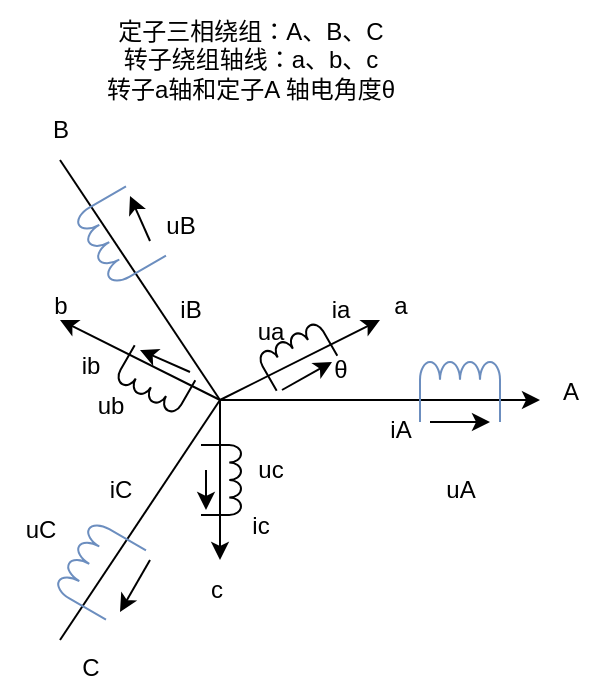 <mxfile version="26.0.11" pages="3">
  <diagram name="第 1 页" id="qKmIUasDicPMSTGGBdCc">
    <mxGraphModel dx="954" dy="558" grid="1" gridSize="10" guides="1" tooltips="1" connect="1" arrows="1" fold="1" page="1" pageScale="1" pageWidth="1169" pageHeight="827" math="0" shadow="0">
      <root>
        <mxCell id="0" />
        <mxCell id="1" parent="0" />
        <mxCell id="bXXNTigY4wrS9q08A0IP-9" value="" style="endArrow=classic;html=1;rounded=0;endFill=1;" edge="1" parent="1">
          <mxGeometry width="50" height="50" relative="1" as="geometry">
            <mxPoint x="240" y="280" as="sourcePoint" />
            <mxPoint x="400" y="280" as="targetPoint" />
          </mxGeometry>
        </mxCell>
        <mxCell id="bXXNTigY4wrS9q08A0IP-10" value="" style="endArrow=none;html=1;rounded=0;" edge="1" parent="1">
          <mxGeometry width="50" height="50" relative="1" as="geometry">
            <mxPoint x="240" y="280" as="sourcePoint" />
            <mxPoint x="160" y="160" as="targetPoint" />
          </mxGeometry>
        </mxCell>
        <mxCell id="bXXNTigY4wrS9q08A0IP-11" value="" style="endArrow=none;html=1;rounded=0;" edge="1" parent="1">
          <mxGeometry width="50" height="50" relative="1" as="geometry">
            <mxPoint x="240" y="280" as="sourcePoint" />
            <mxPoint x="160" y="400" as="targetPoint" />
          </mxGeometry>
        </mxCell>
        <mxCell id="bXXNTigY4wrS9q08A0IP-12" value="A" style="text;html=1;align=center;verticalAlign=middle;resizable=0;points=[];autosize=1;strokeColor=none;fillColor=none;" vertex="1" parent="1">
          <mxGeometry x="400" y="261" width="30" height="30" as="geometry" />
        </mxCell>
        <mxCell id="bXXNTigY4wrS9q08A0IP-13" value="B" style="text;html=1;align=center;verticalAlign=middle;resizable=0;points=[];autosize=1;strokeColor=none;fillColor=none;" vertex="1" parent="1">
          <mxGeometry x="145" y="130" width="30" height="30" as="geometry" />
        </mxCell>
        <mxCell id="bXXNTigY4wrS9q08A0IP-14" value="C" style="text;html=1;align=center;verticalAlign=middle;resizable=0;points=[];autosize=1;strokeColor=none;fillColor=none;" vertex="1" parent="1">
          <mxGeometry x="160" y="399" width="30" height="30" as="geometry" />
        </mxCell>
        <mxCell id="bXXNTigY4wrS9q08A0IP-15" value="" style="endArrow=classic;html=1;rounded=0;" edge="1" parent="1">
          <mxGeometry width="50" height="50" relative="1" as="geometry">
            <mxPoint x="240" y="280" as="sourcePoint" />
            <mxPoint x="320" y="240" as="targetPoint" />
          </mxGeometry>
        </mxCell>
        <mxCell id="bXXNTigY4wrS9q08A0IP-16" value="" style="endArrow=classic;html=1;rounded=0;" edge="1" parent="1">
          <mxGeometry width="50" height="50" relative="1" as="geometry">
            <mxPoint x="240" y="280" as="sourcePoint" />
            <mxPoint x="240" y="360" as="targetPoint" />
          </mxGeometry>
        </mxCell>
        <mxCell id="bXXNTigY4wrS9q08A0IP-17" value="" style="endArrow=classic;html=1;rounded=0;" edge="1" parent="1">
          <mxGeometry width="50" height="50" relative="1" as="geometry">
            <mxPoint x="240" y="280" as="sourcePoint" />
            <mxPoint x="160" y="240" as="targetPoint" />
          </mxGeometry>
        </mxCell>
        <mxCell id="bXXNTigY4wrS9q08A0IP-18" value="a" style="text;html=1;align=center;verticalAlign=middle;resizable=0;points=[];autosize=1;strokeColor=none;fillColor=none;" vertex="1" parent="1">
          <mxGeometry x="315" y="218" width="30" height="30" as="geometry" />
        </mxCell>
        <mxCell id="bXXNTigY4wrS9q08A0IP-19" value="b" style="text;html=1;align=center;verticalAlign=middle;resizable=0;points=[];autosize=1;strokeColor=none;fillColor=none;" vertex="1" parent="1">
          <mxGeometry x="145" y="218" width="30" height="30" as="geometry" />
        </mxCell>
        <mxCell id="bXXNTigY4wrS9q08A0IP-20" value="c" style="text;html=1;align=center;verticalAlign=middle;resizable=0;points=[];autosize=1;strokeColor=none;fillColor=none;" vertex="1" parent="1">
          <mxGeometry x="223" y="360" width="30" height="30" as="geometry" />
        </mxCell>
        <mxCell id="bXXNTigY4wrS9q08A0IP-21" value="" style="pointerEvents=1;verticalLabelPosition=bottom;shadow=0;dashed=0;align=center;html=1;verticalAlign=top;shape=mxgraph.electrical.inductors.inductor;fillColor=#dae8fc;strokeColor=#6c8ebf;" vertex="1" parent="1">
          <mxGeometry x="340" y="261" width="40" height="30" as="geometry" />
        </mxCell>
        <mxCell id="bXXNTigY4wrS9q08A0IP-22" value="" style="pointerEvents=1;verticalLabelPosition=bottom;shadow=0;dashed=0;align=center;html=1;verticalAlign=top;shape=mxgraph.electrical.inductors.inductor;direction=north;rotation=-30;fillColor=#dae8fc;strokeColor=#6c8ebf;" vertex="1" parent="1">
          <mxGeometry x="175" y="178" width="30" height="40" as="geometry" />
        </mxCell>
        <mxCell id="bXXNTigY4wrS9q08A0IP-26" value="" style="pointerEvents=1;verticalLabelPosition=bottom;shadow=0;dashed=0;align=center;html=1;verticalAlign=top;shape=mxgraph.electrical.inductors.inductor;rotation=-60;fillColor=#dae8fc;strokeColor=#6c8ebf;" vertex="1" parent="1">
          <mxGeometry x="160" y="350" width="40" height="30" as="geometry" />
        </mxCell>
        <mxCell id="bXXNTigY4wrS9q08A0IP-27" value="iA" style="text;html=1;align=center;verticalAlign=middle;resizable=0;points=[];autosize=1;strokeColor=none;fillColor=none;" vertex="1" parent="1">
          <mxGeometry x="315" y="280" width="30" height="30" as="geometry" />
        </mxCell>
        <mxCell id="bXXNTigY4wrS9q08A0IP-28" value="" style="endArrow=classic;html=1;rounded=0;" edge="1" parent="1">
          <mxGeometry width="50" height="50" relative="1" as="geometry">
            <mxPoint x="345" y="291" as="sourcePoint" />
            <mxPoint x="375" y="291" as="targetPoint" />
          </mxGeometry>
        </mxCell>
        <mxCell id="bXXNTigY4wrS9q08A0IP-29" value="uA" style="text;html=1;align=center;verticalAlign=middle;resizable=0;points=[];autosize=1;strokeColor=none;fillColor=none;" vertex="1" parent="1">
          <mxGeometry x="340" y="310" width="40" height="30" as="geometry" />
        </mxCell>
        <mxCell id="bXXNTigY4wrS9q08A0IP-30" value="iB" style="text;html=1;align=center;verticalAlign=middle;resizable=0;points=[];autosize=1;strokeColor=none;fillColor=none;" vertex="1" parent="1">
          <mxGeometry x="210" y="220" width="30" height="30" as="geometry" />
        </mxCell>
        <mxCell id="bXXNTigY4wrS9q08A0IP-31" value="uB" style="text;html=1;align=center;verticalAlign=middle;resizable=0;points=[];autosize=1;strokeColor=none;fillColor=none;" vertex="1" parent="1">
          <mxGeometry x="200" y="178" width="40" height="30" as="geometry" />
        </mxCell>
        <mxCell id="bXXNTigY4wrS9q08A0IP-32" value="" style="endArrow=classic;html=1;rounded=0;" edge="1" parent="1">
          <mxGeometry width="50" height="50" relative="1" as="geometry">
            <mxPoint x="205" y="200.5" as="sourcePoint" />
            <mxPoint x="195" y="178" as="targetPoint" />
          </mxGeometry>
        </mxCell>
        <mxCell id="bXXNTigY4wrS9q08A0IP-33" value="uC" style="text;html=1;align=center;verticalAlign=middle;resizable=0;points=[];autosize=1;strokeColor=none;fillColor=none;" vertex="1" parent="1">
          <mxGeometry x="130" y="330" width="40" height="30" as="geometry" />
        </mxCell>
        <mxCell id="bXXNTigY4wrS9q08A0IP-34" value="iC" style="text;html=1;align=center;verticalAlign=middle;resizable=0;points=[];autosize=1;strokeColor=none;fillColor=none;" vertex="1" parent="1">
          <mxGeometry x="175" y="310" width="30" height="30" as="geometry" />
        </mxCell>
        <mxCell id="bXXNTigY4wrS9q08A0IP-35" value="" style="endArrow=classic;html=1;rounded=0;" edge="1" parent="1">
          <mxGeometry width="50" height="50" relative="1" as="geometry">
            <mxPoint x="205" y="360" as="sourcePoint" />
            <mxPoint x="190" y="386" as="targetPoint" />
          </mxGeometry>
        </mxCell>
        <mxCell id="bXXNTigY4wrS9q08A0IP-36" value="θ" style="text;html=1;align=center;verticalAlign=middle;resizable=0;points=[];autosize=1;strokeColor=none;fillColor=none;" vertex="1" parent="1">
          <mxGeometry x="285" y="250" width="30" height="30" as="geometry" />
        </mxCell>
        <mxCell id="bXXNTigY4wrS9q08A0IP-37" value="" style="pointerEvents=1;verticalLabelPosition=bottom;shadow=0;dashed=0;align=center;html=1;verticalAlign=top;shape=mxgraph.electrical.inductors.inductor;rotation=-30;" vertex="1" parent="1">
          <mxGeometry x="261.0" y="248" width="35" height="20" as="geometry" />
        </mxCell>
        <mxCell id="bXXNTigY4wrS9q08A0IP-39" value="" style="endArrow=classic;html=1;rounded=0;" edge="1" parent="1">
          <mxGeometry width="50" height="50" relative="1" as="geometry">
            <mxPoint x="271" y="275" as="sourcePoint" />
            <mxPoint x="296" y="261" as="targetPoint" />
          </mxGeometry>
        </mxCell>
        <mxCell id="bXXNTigY4wrS9q08A0IP-40" value="ia" style="text;html=1;align=center;verticalAlign=middle;resizable=0;points=[];autosize=1;strokeColor=none;fillColor=none;" vertex="1" parent="1">
          <mxGeometry x="285" y="220" width="30" height="30" as="geometry" />
        </mxCell>
        <mxCell id="bXXNTigY4wrS9q08A0IP-41" value="ua" style="text;html=1;align=center;verticalAlign=middle;resizable=0;points=[];autosize=1;strokeColor=none;fillColor=none;" vertex="1" parent="1">
          <mxGeometry x="245" y="231" width="40" height="30" as="geometry" />
        </mxCell>
        <mxCell id="bXXNTigY4wrS9q08A0IP-42" value="" style="pointerEvents=1;verticalLabelPosition=bottom;shadow=0;dashed=0;align=center;html=1;verticalAlign=top;shape=mxgraph.electrical.inductors.inductor;rotation=-150;" vertex="1" parent="1">
          <mxGeometry x="190.0" y="260" width="35" height="20" as="geometry" />
        </mxCell>
        <mxCell id="bXXNTigY4wrS9q08A0IP-43" value="ib" style="text;html=1;align=center;verticalAlign=middle;resizable=0;points=[];autosize=1;strokeColor=none;fillColor=none;" vertex="1" parent="1">
          <mxGeometry x="160" y="248" width="30" height="30" as="geometry" />
        </mxCell>
        <mxCell id="bXXNTigY4wrS9q08A0IP-44" value="" style="endArrow=classic;html=1;rounded=0;" edge="1" parent="1">
          <mxGeometry width="50" height="50" relative="1" as="geometry">
            <mxPoint x="225" y="266" as="sourcePoint" />
            <mxPoint x="200" y="255" as="targetPoint" />
          </mxGeometry>
        </mxCell>
        <mxCell id="bXXNTigY4wrS9q08A0IP-45" value="ub" style="text;html=1;align=center;verticalAlign=middle;resizable=0;points=[];autosize=1;strokeColor=none;fillColor=none;" vertex="1" parent="1">
          <mxGeometry x="165" y="268" width="40" height="30" as="geometry" />
        </mxCell>
        <mxCell id="bXXNTigY4wrS9q08A0IP-46" value="" style="pointerEvents=1;verticalLabelPosition=bottom;shadow=0;dashed=0;align=center;html=1;verticalAlign=top;shape=mxgraph.electrical.inductors.inductor;rotation=90;" vertex="1" parent="1">
          <mxGeometry x="223.0" y="310" width="35" height="20" as="geometry" />
        </mxCell>
        <mxCell id="bXXNTigY4wrS9q08A0IP-47" value="ic" style="text;html=1;align=center;verticalAlign=middle;resizable=0;points=[];autosize=1;strokeColor=none;fillColor=none;" vertex="1" parent="1">
          <mxGeometry x="245" y="328" width="30" height="30" as="geometry" />
        </mxCell>
        <mxCell id="bXXNTigY4wrS9q08A0IP-48" value="" style="endArrow=classic;html=1;rounded=0;" edge="1" parent="1">
          <mxGeometry width="50" height="50" relative="1" as="geometry">
            <mxPoint x="233" y="315" as="sourcePoint" />
            <mxPoint x="233" y="335" as="targetPoint" />
          </mxGeometry>
        </mxCell>
        <mxCell id="bXXNTigY4wrS9q08A0IP-49" value="uc" style="text;html=1;align=center;verticalAlign=middle;resizable=0;points=[];autosize=1;strokeColor=none;fillColor=none;" vertex="1" parent="1">
          <mxGeometry x="245" y="300" width="40" height="30" as="geometry" />
        </mxCell>
        <mxCell id="bXXNTigY4wrS9q08A0IP-50" value="定子三相绕组：A、B、C&lt;div&gt;转子绕组轴线：a、b、c&lt;/div&gt;&lt;div&gt;转子a轴和定子A 轴电角度θ&lt;/div&gt;" style="text;html=1;align=center;verticalAlign=middle;resizable=0;points=[];autosize=1;strokeColor=none;fillColor=none;" vertex="1" parent="1">
          <mxGeometry x="170" y="80" width="170" height="60" as="geometry" />
        </mxCell>
      </root>
    </mxGraphModel>
  </diagram>
  <diagram id="1Ogcmd2gPMND3t5WthsU" name="三相坐标系和两相坐标系物理模型">
    <mxGraphModel dx="954" dy="558" grid="0" gridSize="10" guides="1" tooltips="1" connect="1" arrows="1" fold="1" page="1" pageScale="1" pageWidth="1169" pageHeight="827" math="0" shadow="0">
      <root>
        <mxCell id="0" />
        <mxCell id="1" parent="0" />
        <mxCell id="ZLwuyjJdC2GLrTTPnblI-1" value="" style="endArrow=classic;html=1;rounded=0;endFill=1;" edge="1" parent="1">
          <mxGeometry width="50" height="50" relative="1" as="geometry">
            <mxPoint x="240" y="280" as="sourcePoint" />
            <mxPoint x="400" y="280" as="targetPoint" />
          </mxGeometry>
        </mxCell>
        <mxCell id="ZLwuyjJdC2GLrTTPnblI-2" value="" style="endArrow=none;html=1;rounded=0;" edge="1" parent="1">
          <mxGeometry width="50" height="50" relative="1" as="geometry">
            <mxPoint x="240" y="280" as="sourcePoint" />
            <mxPoint x="160" y="160" as="targetPoint" />
          </mxGeometry>
        </mxCell>
        <mxCell id="ZLwuyjJdC2GLrTTPnblI-3" value="" style="endArrow=none;html=1;rounded=0;" edge="1" parent="1">
          <mxGeometry width="50" height="50" relative="1" as="geometry">
            <mxPoint x="240" y="280" as="sourcePoint" />
            <mxPoint x="160" y="400" as="targetPoint" />
          </mxGeometry>
        </mxCell>
        <mxCell id="ZLwuyjJdC2GLrTTPnblI-4" value="A" style="text;html=1;align=center;verticalAlign=middle;resizable=0;points=[];autosize=1;strokeColor=none;fillColor=none;" vertex="1" parent="1">
          <mxGeometry x="400" y="261" width="30" height="30" as="geometry" />
        </mxCell>
        <mxCell id="ZLwuyjJdC2GLrTTPnblI-5" value="B" style="text;html=1;align=center;verticalAlign=middle;resizable=0;points=[];autosize=1;strokeColor=none;fillColor=none;" vertex="1" parent="1">
          <mxGeometry x="145" y="130" width="30" height="30" as="geometry" />
        </mxCell>
        <mxCell id="ZLwuyjJdC2GLrTTPnblI-12" value="" style="pointerEvents=1;verticalLabelPosition=bottom;shadow=0;dashed=0;align=center;html=1;verticalAlign=top;shape=mxgraph.electrical.inductors.inductor;fillColor=#dae8fc;strokeColor=#6c8ebf;" vertex="1" parent="1">
          <mxGeometry x="340" y="261" width="40" height="30" as="geometry" />
        </mxCell>
        <mxCell id="ZLwuyjJdC2GLrTTPnblI-13" value="" style="pointerEvents=1;verticalLabelPosition=bottom;shadow=0;dashed=0;align=center;html=1;verticalAlign=top;shape=mxgraph.electrical.inductors.inductor;direction=north;rotation=-30;fillColor=#dae8fc;strokeColor=#6c8ebf;" vertex="1" parent="1">
          <mxGeometry x="175" y="178" width="30" height="40" as="geometry" />
        </mxCell>
        <mxCell id="ZLwuyjJdC2GLrTTPnblI-14" value="" style="pointerEvents=1;verticalLabelPosition=bottom;shadow=0;dashed=0;align=center;html=1;verticalAlign=top;shape=mxgraph.electrical.inductors.inductor;rotation=-60;fillColor=#dae8fc;strokeColor=#6c8ebf;" vertex="1" parent="1">
          <mxGeometry x="160" y="350" width="40" height="30" as="geometry" />
        </mxCell>
        <mxCell id="ZLwuyjJdC2GLrTTPnblI-15" value="iA" style="text;html=1;align=center;verticalAlign=middle;resizable=0;points=[];autosize=1;strokeColor=none;fillColor=none;" vertex="1" parent="1">
          <mxGeometry x="315" y="280" width="30" height="30" as="geometry" />
        </mxCell>
        <mxCell id="ZLwuyjJdC2GLrTTPnblI-16" value="" style="endArrow=classic;html=1;rounded=0;" edge="1" parent="1">
          <mxGeometry width="50" height="50" relative="1" as="geometry">
            <mxPoint x="345" y="291" as="sourcePoint" />
            <mxPoint x="375" y="291" as="targetPoint" />
          </mxGeometry>
        </mxCell>
        <mxCell id="ZLwuyjJdC2GLrTTPnblI-17" value="uA" style="text;html=1;align=center;verticalAlign=middle;resizable=0;points=[];autosize=1;strokeColor=none;fillColor=none;" vertex="1" parent="1">
          <mxGeometry x="340" y="291" width="40" height="30" as="geometry" />
        </mxCell>
        <mxCell id="ZLwuyjJdC2GLrTTPnblI-18" value="iB" style="text;html=1;align=center;verticalAlign=middle;resizable=0;points=[];autosize=1;strokeColor=none;fillColor=none;" vertex="1" parent="1">
          <mxGeometry x="150" y="200" width="30" height="30" as="geometry" />
        </mxCell>
        <mxCell id="ZLwuyjJdC2GLrTTPnblI-19" value="uB" style="text;html=1;align=center;verticalAlign=middle;resizable=0;points=[];autosize=1;strokeColor=none;fillColor=none;" vertex="1" parent="1">
          <mxGeometry x="200" y="178" width="40" height="30" as="geometry" />
        </mxCell>
        <mxCell id="ZLwuyjJdC2GLrTTPnblI-20" value="" style="endArrow=classic;html=1;rounded=0;" edge="1" parent="1">
          <mxGeometry width="50" height="50" relative="1" as="geometry">
            <mxPoint x="205" y="200.5" as="sourcePoint" />
            <mxPoint x="195" y="178" as="targetPoint" />
          </mxGeometry>
        </mxCell>
        <mxCell id="ZLwuyjJdC2GLrTTPnblI-21" value="uC" style="text;html=1;align=center;verticalAlign=middle;resizable=0;points=[];autosize=1;strokeColor=none;fillColor=none;" vertex="1" parent="1">
          <mxGeometry x="200" y="370" width="40" height="30" as="geometry" />
        </mxCell>
        <mxCell id="ZLwuyjJdC2GLrTTPnblI-22" value="iC" style="text;html=1;align=center;verticalAlign=middle;resizable=0;points=[];autosize=1;strokeColor=none;fillColor=none;" vertex="1" parent="1">
          <mxGeometry x="130" y="330" width="30" height="30" as="geometry" />
        </mxCell>
        <mxCell id="ZLwuyjJdC2GLrTTPnblI-23" value="" style="endArrow=classic;html=1;rounded=0;" edge="1" parent="1">
          <mxGeometry width="50" height="50" relative="1" as="geometry">
            <mxPoint x="205" y="360" as="sourcePoint" />
            <mxPoint x="190" y="386" as="targetPoint" />
          </mxGeometry>
        </mxCell>
        <mxCell id="ZLwuyjJdC2GLrTTPnblI-37" value="" style="endArrow=classic;html=1;rounded=0;" edge="1" parent="1">
          <mxGeometry width="50" height="50" relative="1" as="geometry">
            <mxPoint x="240" y="280" as="sourcePoint" />
            <mxPoint x="320" y="200" as="targetPoint" />
          </mxGeometry>
        </mxCell>
        <mxCell id="ZLwuyjJdC2GLrTTPnblI-38" value="F" style="text;html=1;align=center;verticalAlign=middle;resizable=0;points=[];autosize=1;strokeColor=none;fillColor=none;" vertex="1" parent="1">
          <mxGeometry x="330" y="190" width="30" height="30" as="geometry" />
        </mxCell>
        <mxCell id="ZLwuyjJdC2GLrTTPnblI-41" value="" style="curved=1;endArrow=classic;html=1;rounded=0;strokeColor=#A9C4EB;" edge="1" parent="1">
          <mxGeometry width="50" height="50" relative="1" as="geometry">
            <mxPoint x="310" y="250" as="sourcePoint" />
            <mxPoint x="250" y="240" as="targetPoint" />
            <Array as="points">
              <mxPoint x="300" y="230" />
            </Array>
          </mxGeometry>
        </mxCell>
        <mxCell id="ZLwuyjJdC2GLrTTPnblI-42" value="ω1" style="text;html=1;align=center;verticalAlign=middle;resizable=0;points=[];autosize=1;strokeColor=none;fillColor=none;" vertex="1" parent="1">
          <mxGeometry x="270" y="240" width="40" height="30" as="geometry" />
        </mxCell>
        <mxCell id="ZLwuyjJdC2GLrTTPnblI-43" value="" style="endArrow=classic;html=1;rounded=0;" edge="1" parent="1">
          <mxGeometry width="50" height="50" relative="1" as="geometry">
            <mxPoint x="640" y="280" as="sourcePoint" />
            <mxPoint x="760" y="280" as="targetPoint" />
          </mxGeometry>
        </mxCell>
        <mxCell id="ZLwuyjJdC2GLrTTPnblI-44" value="" style="endArrow=classic;html=1;rounded=0;" edge="1" parent="1">
          <mxGeometry width="50" height="50" relative="1" as="geometry">
            <mxPoint x="640" y="280" as="sourcePoint" />
            <mxPoint x="640" y="160" as="targetPoint" />
          </mxGeometry>
        </mxCell>
        <mxCell id="ZLwuyjJdC2GLrTTPnblI-45" value="α" style="text;html=1;align=center;verticalAlign=middle;resizable=0;points=[];autosize=1;strokeColor=none;fillColor=none;" vertex="1" parent="1">
          <mxGeometry x="760" y="266" width="30" height="30" as="geometry" />
        </mxCell>
        <mxCell id="ZLwuyjJdC2GLrTTPnblI-46" value="β" style="text;html=1;align=center;verticalAlign=middle;resizable=0;points=[];autosize=1;strokeColor=none;fillColor=none;" vertex="1" parent="1">
          <mxGeometry x="625" y="130" width="30" height="30" as="geometry" />
        </mxCell>
        <mxCell id="ZLwuyjJdC2GLrTTPnblI-47" value="" style="endArrow=classic;html=1;rounded=0;" edge="1" parent="1">
          <mxGeometry width="50" height="50" relative="1" as="geometry">
            <mxPoint x="640" y="280" as="sourcePoint" />
            <mxPoint x="720" y="200" as="targetPoint" />
          </mxGeometry>
        </mxCell>
        <mxCell id="ZLwuyjJdC2GLrTTPnblI-48" value="&lt;br&gt;&lt;div&gt;F&lt;/div&gt;" style="text;html=1;align=center;verticalAlign=middle;resizable=0;points=[];autosize=1;strokeColor=none;fillColor=none;" vertex="1" parent="1">
          <mxGeometry x="725" y="183" width="30" height="40" as="geometry" />
        </mxCell>
        <mxCell id="ZLwuyjJdC2GLrTTPnblI-49" value="ω1" style="text;html=1;align=center;verticalAlign=middle;resizable=0;points=[];autosize=1;strokeColor=none;fillColor=none;" vertex="1" parent="1">
          <mxGeometry x="675" y="240" width="40" height="30" as="geometry" />
        </mxCell>
        <mxCell id="ZLwuyjJdC2GLrTTPnblI-50" value="" style="curved=1;endArrow=classic;html=1;rounded=0;strokeColor=#A9C4EB;" edge="1" parent="1">
          <mxGeometry width="50" height="50" relative="1" as="geometry">
            <mxPoint x="715" y="240" as="sourcePoint" />
            <mxPoint x="655" y="230" as="targetPoint" />
            <Array as="points">
              <mxPoint x="705" y="220" />
            </Array>
          </mxGeometry>
        </mxCell>
        <mxCell id="ZLwuyjJdC2GLrTTPnblI-51" value="" style="pointerEvents=1;verticalLabelPosition=bottom;shadow=0;dashed=0;align=center;html=1;verticalAlign=top;shape=mxgraph.electrical.inductors.inductor;fillColor=#dae8fc;strokeColor=#6c8ebf;" vertex="1" parent="1">
          <mxGeometry x="703" y="271" width="30" height="20" as="geometry" />
        </mxCell>
        <mxCell id="ZLwuyjJdC2GLrTTPnblI-53" value="uα" style="text;html=1;align=center;verticalAlign=middle;resizable=0;points=[];autosize=1;strokeColor=none;fillColor=none;" vertex="1" parent="1">
          <mxGeometry x="698" y="280" width="40" height="30" as="geometry" />
        </mxCell>
        <mxCell id="ZLwuyjJdC2GLrTTPnblI-54" value="" style="endArrow=classic;html=1;rounded=0;" edge="1" parent="1">
          <mxGeometry width="50" height="50" relative="1" as="geometry">
            <mxPoint x="703" y="290" as="sourcePoint" />
            <mxPoint x="733" y="290" as="targetPoint" />
          </mxGeometry>
        </mxCell>
        <mxCell id="ZLwuyjJdC2GLrTTPnblI-55" value="iα" style="text;html=1;align=center;verticalAlign=middle;resizable=0;points=[];autosize=1;strokeColor=none;fillColor=none;" vertex="1" parent="1">
          <mxGeometry x="673" y="280" width="30" height="30" as="geometry" />
        </mxCell>
        <mxCell id="ZLwuyjJdC2GLrTTPnblI-56" value="" style="pointerEvents=1;verticalLabelPosition=bottom;shadow=0;dashed=0;align=center;html=1;verticalAlign=top;shape=mxgraph.electrical.inductors.inductor;fillColor=#dae8fc;strokeColor=#6c8ebf;direction=north;" vertex="1" parent="1">
          <mxGeometry x="625" y="178" width="20" height="30" as="geometry" />
        </mxCell>
        <mxCell id="ZLwuyjJdC2GLrTTPnblI-57" value="uβ" style="text;html=1;align=center;verticalAlign=middle;resizable=0;points=[];autosize=1;strokeColor=none;fillColor=none;" vertex="1" parent="1">
          <mxGeometry x="640" y="183" width="40" height="30" as="geometry" />
        </mxCell>
        <mxCell id="ZLwuyjJdC2GLrTTPnblI-58" value="" style="endArrow=classic;html=1;rounded=0;" edge="1" parent="1">
          <mxGeometry width="50" height="50" relative="1" as="geometry">
            <mxPoint x="646" y="201" as="sourcePoint" />
            <mxPoint x="646" y="179" as="targetPoint" />
          </mxGeometry>
        </mxCell>
        <mxCell id="ZLwuyjJdC2GLrTTPnblI-59" value="iβ" style="text;html=1;align=center;verticalAlign=middle;resizable=0;points=[];autosize=1;strokeColor=none;fillColor=none;" vertex="1" parent="1">
          <mxGeometry x="615" y="208" width="30" height="30" as="geometry" />
        </mxCell>
        <mxCell id="ZLwuyjJdC2GLrTTPnblI-60" value="" style="shape=flexArrow;endArrow=classic;html=1;rounded=0;" edge="1" parent="1">
          <mxGeometry width="50" height="50" relative="1" as="geometry">
            <mxPoint x="450" y="250" as="sourcePoint" />
            <mxPoint x="540" y="250" as="targetPoint" />
          </mxGeometry>
        </mxCell>
      </root>
    </mxGraphModel>
  </diagram>
  <diagram id="qTv6nGEejbwLUvTAuAcu" name="3/2 变换-Clark 变换">
    <mxGraphModel dx="954" dy="558" grid="1" gridSize="10" guides="1" tooltips="1" connect="1" arrows="1" fold="1" page="1" pageScale="1" pageWidth="1169" pageHeight="827" math="0" shadow="0">
      <root>
        <mxCell id="0" />
        <mxCell id="1" parent="0" />
      </root>
    </mxGraphModel>
  </diagram>
</mxfile>
